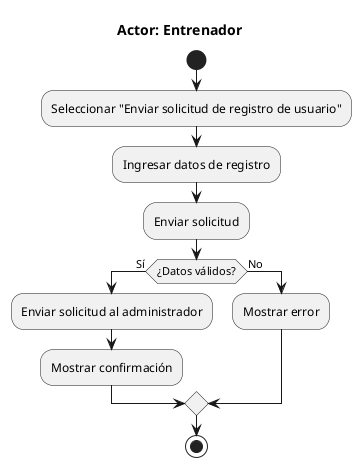 @startuml
title Actor: Entrenador
start
:Seleccionar "Enviar solicitud de registro de usuario";
:Ingresar datos de registro;
:Enviar solicitud;
if (¿Datos válidos?) then (Sí)
  :Enviar solicitud al administrador;
  :Mostrar confirmación;
else (No)
  :Mostrar error;
endif
stop
@enduml